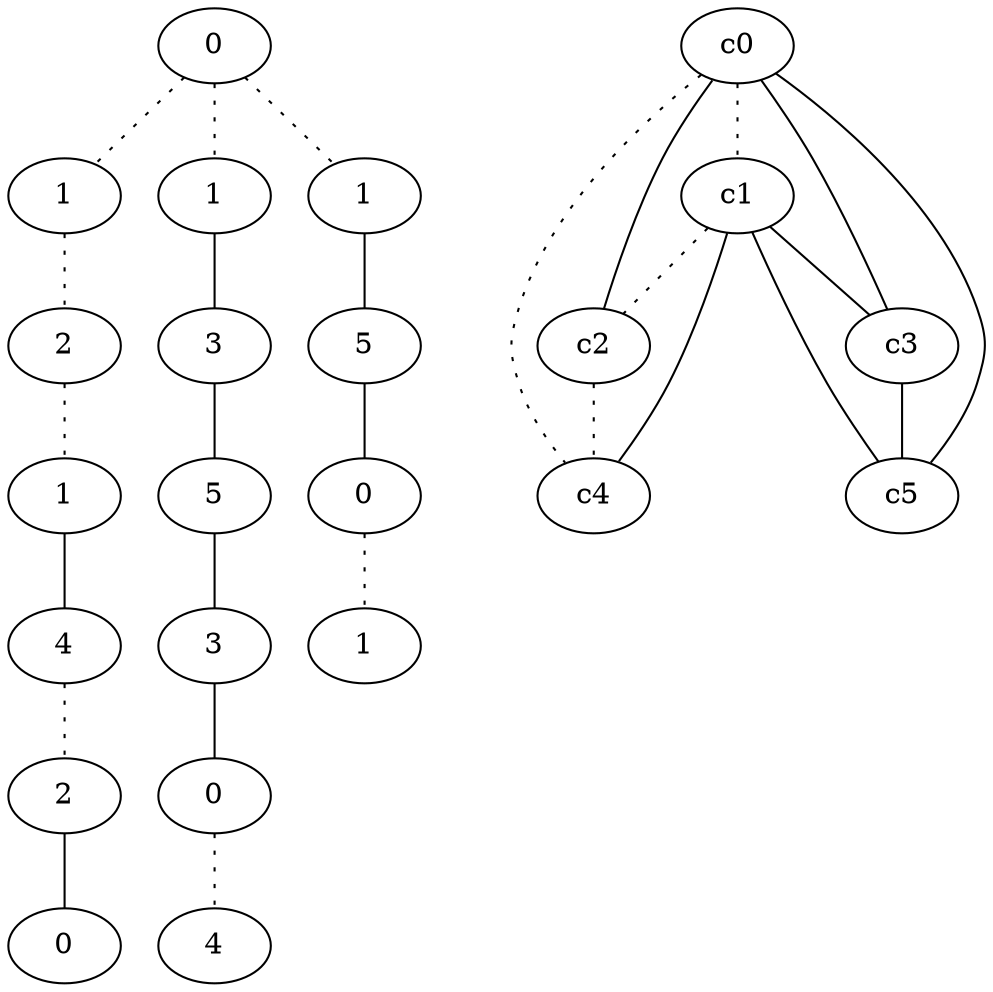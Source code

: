 graph {
a0[label=0];
a1[label=1];
a2[label=2];
a3[label=1];
a4[label=4];
a5[label=2];
a6[label=0];
a7[label=1];
a8[label=3];
a9[label=5];
a10[label=3];
a11[label=0];
a12[label=4];
a13[label=1];
a14[label=5];
a15[label=0];
a16[label=1];
a0 -- a1 [style=dotted];
a0 -- a7 [style=dotted];
a0 -- a13 [style=dotted];
a1 -- a2 [style=dotted];
a2 -- a3 [style=dotted];
a3 -- a4;
a4 -- a5 [style=dotted];
a5 -- a6;
a7 -- a8;
a8 -- a9;
a9 -- a10;
a10 -- a11;
a11 -- a12 [style=dotted];
a13 -- a14;
a14 -- a15;
a15 -- a16 [style=dotted];
c0 -- c1 [style=dotted];
c0 -- c2;
c0 -- c3;
c0 -- c4 [style=dotted];
c0 -- c5;
c1 -- c2 [style=dotted];
c1 -- c3;
c1 -- c4;
c1 -- c5;
c2 -- c4 [style=dotted];
c3 -- c5;
}
